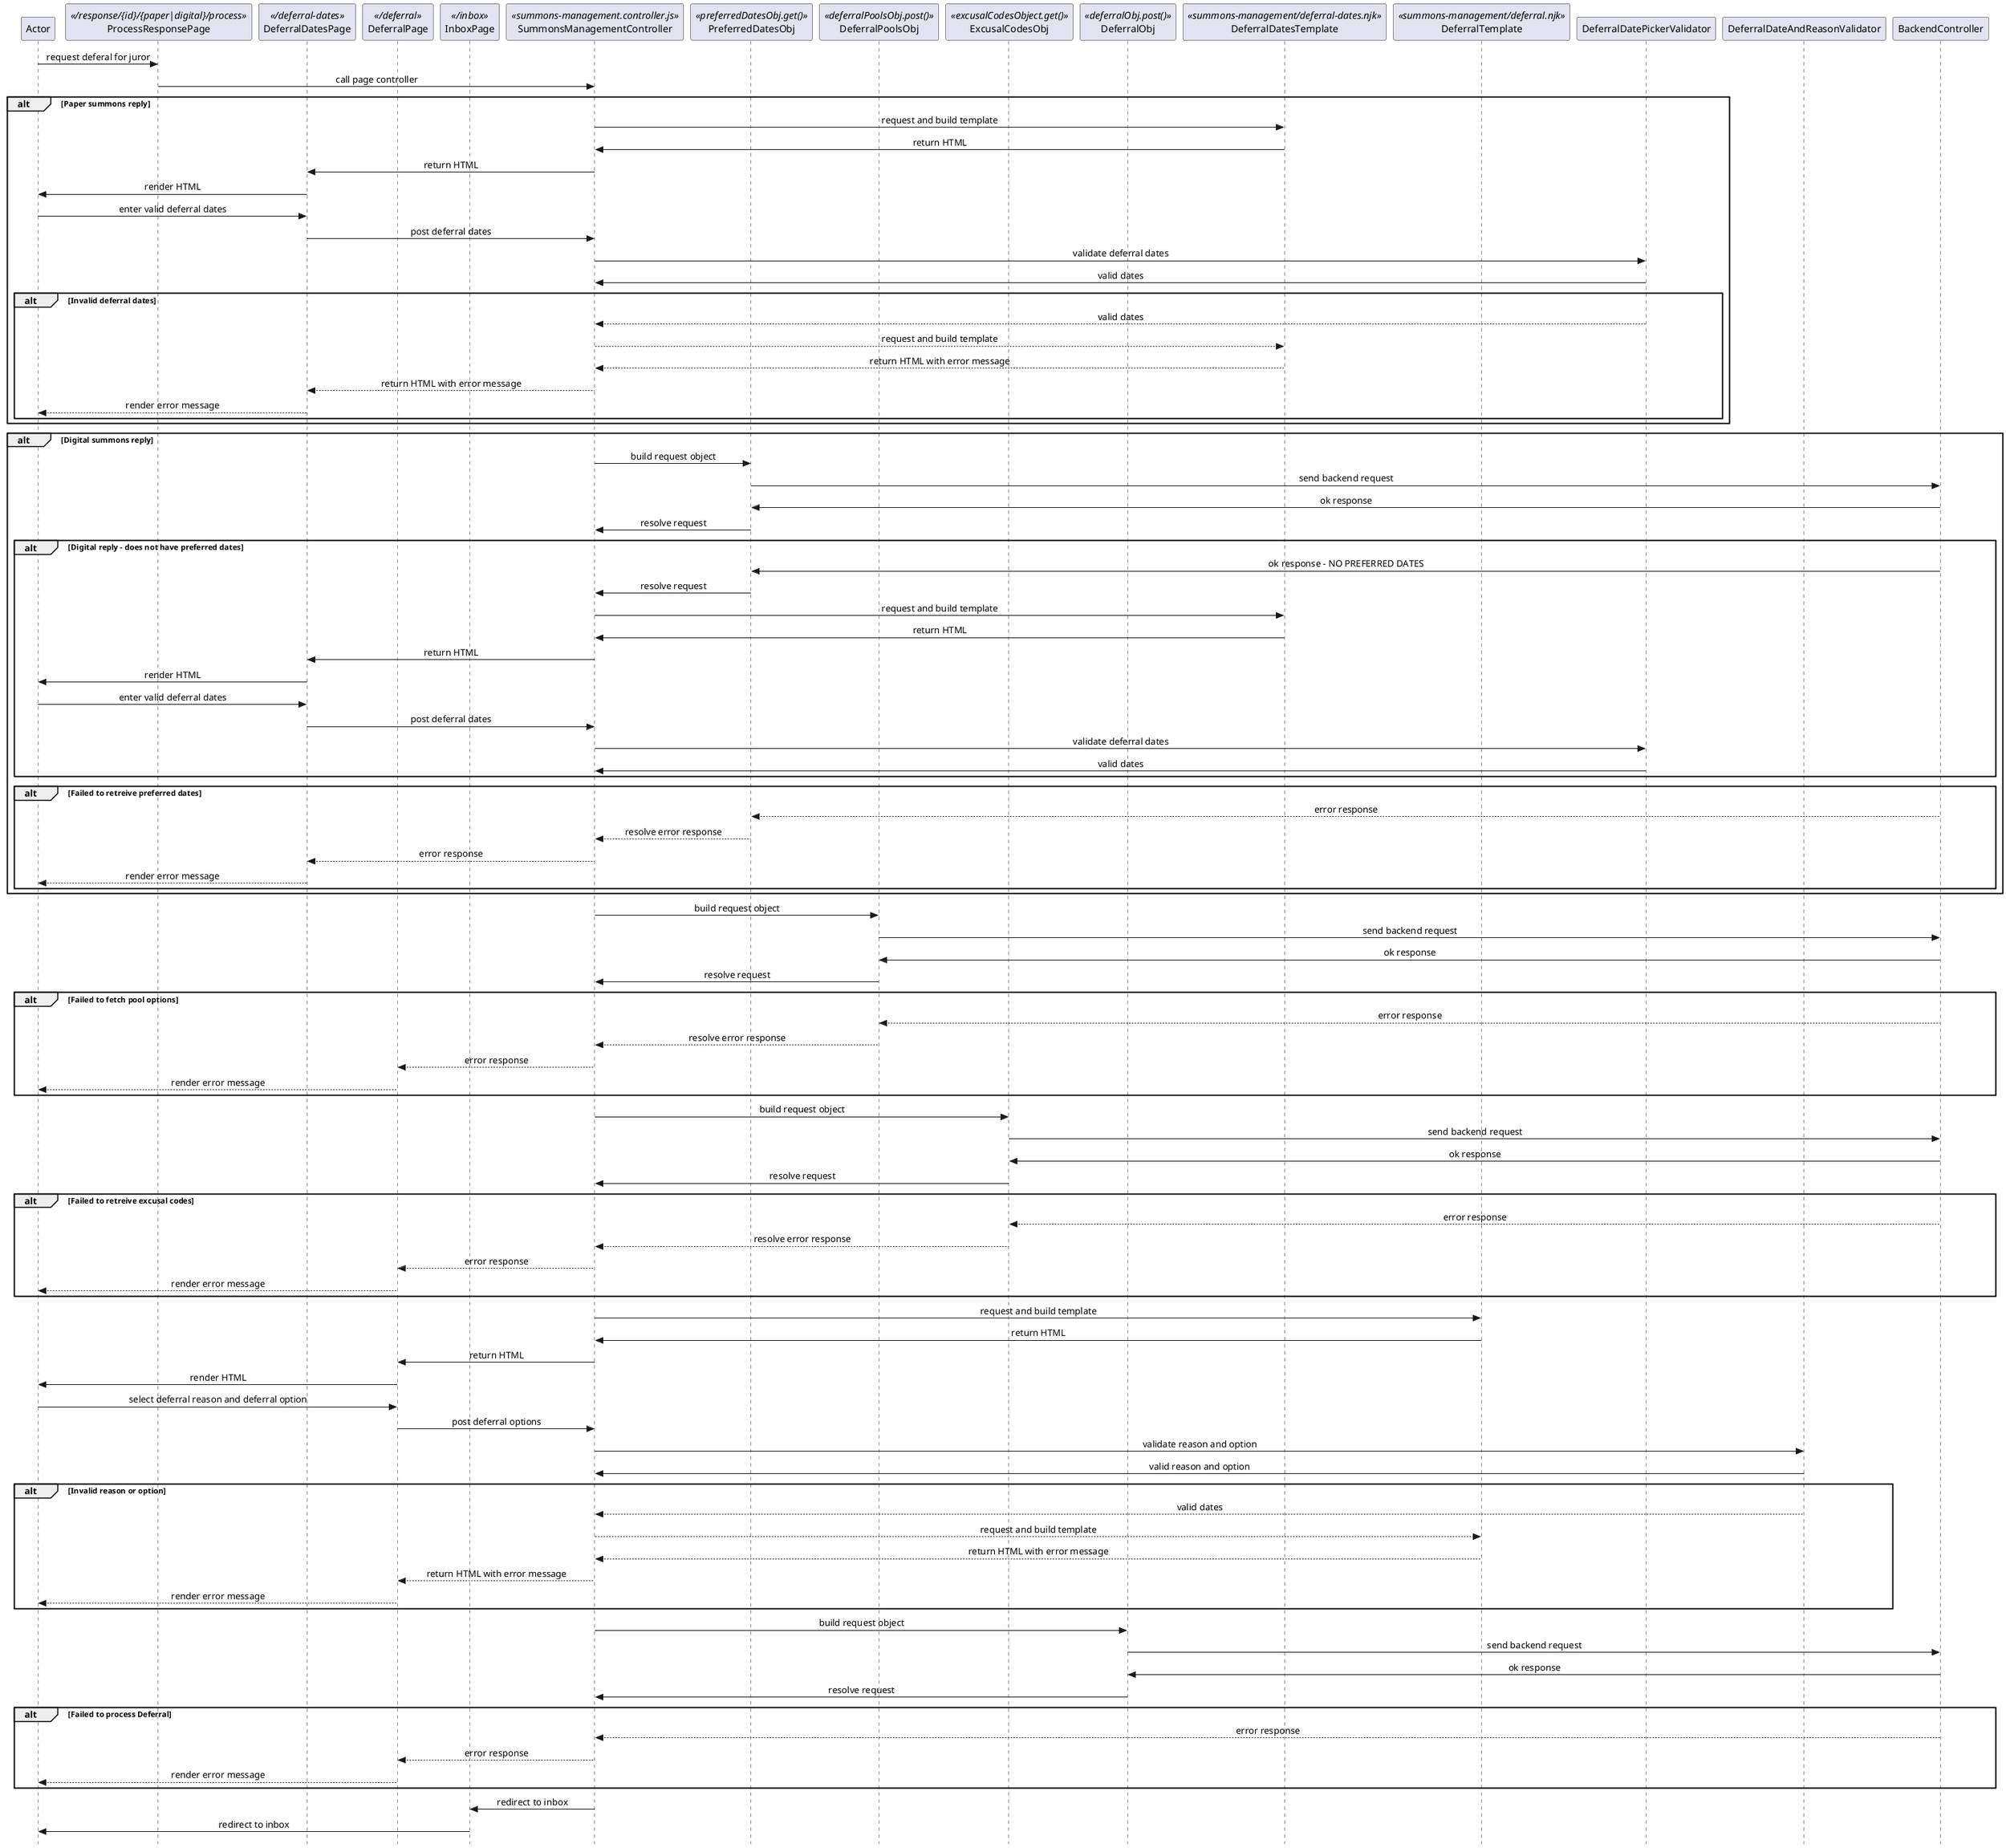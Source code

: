@startuml mark-juror-deferred

skinparam Style strictuml 
skinparam SequenceMessageAlignment center

participant Actor

''' LOCAL ROUTING
participant ProcessResponsePage <</response/{id}/{paper|digital}/process>>
participant DeferralDatesPage <</deferral-dates>>
participant DeferralPage <</deferral>>
participant InboxPage <</inbox>>

''' CONTROLLER AND REQUEST OBJECTS
participant SummonsManagementController <<summons-management.controller.js>>
participant PreferredDatesObj <<preferredDatesObj.get()>>
participant DeferralPoolsObj <<deferralPoolsObj.post()>>
participant ExcusalCodesObj <<excusalCodesObject.get()>>
participant DeferralObj <<deferralObj.post()>>


''' TEMPLATES
participant DeferralDatesTemplate <<summons-management/deferral-dates.njk>>
participant DeferralTemplate <<summons-management/deferral.njk>>

''' FILTERS AND VALIDATORS
participant DeferralDatePickerValidator
participant DeferralDateAndReasonValidator

''' BACKEND CONTROLLER
participant BackendController

''' JOURNEY FLOW
Actor -> ProcessResponsePage : request deferal for juror

ProcessResponsePage -> SummonsManagementController : call page controller

alt Paper summons reply
    SummonsManagementController -> DeferralDatesTemplate : request and build template
    SummonsManagementController <- DeferralDatesTemplate : return HTML
    DeferralDatesPage <- SummonsManagementController : return HTML
    Actor <- DeferralDatesPage : render HTML

    Actor -> DeferralDatesPage : enter valid deferral dates

    DeferralDatesPage -> SummonsManagementController : post deferral dates
    SummonsManagementController -> DeferralDatePickerValidator : validate deferral dates
    SummonsManagementController <- DeferralDatePickerValidator : valid dates

    alt Invalid deferral dates
        SummonsManagementController <-- DeferralDatePickerValidator : valid dates
        SummonsManagementController --> DeferralDatesTemplate : request and build template
        SummonsManagementController <-- DeferralDatesTemplate : return HTML with error message
        DeferralDatesPage <-- SummonsManagementController : return HTML with error message
        Actor <-- DeferralDatesPage : render error message
    end
end

alt Digital summons reply
    SummonsManagementController -> PreferredDatesObj : build request object
    PreferredDatesObj -> BackendController : send backend request
    PreferredDatesObj <- BackendController : ok response
    SummonsManagementController <- PreferredDatesObj : resolve request

    alt Digital reply - does not have preferred dates
        PreferredDatesObj <- BackendController : ok response - NO PREFERRED DATES
        SummonsManagementController <- PreferredDatesObj : resolve request

        SummonsManagementController -> DeferralDatesTemplate : request and build template
        SummonsManagementController <- DeferralDatesTemplate : return HTML
        DeferralDatesPage <- SummonsManagementController : return HTML
        Actor <- DeferralDatesPage : render HTML

        Actor -> DeferralDatesPage : enter valid deferral dates

        DeferralDatesPage -> SummonsManagementController : post deferral dates
        SummonsManagementController -> DeferralDatePickerValidator : validate deferral dates
        SummonsManagementController <- DeferralDatePickerValidator : valid dates
    end

    alt Failed to retreive preferred dates
        PreferredDatesObj <-- BackendController : error response
        SummonsManagementController <-- PreferredDatesObj : resolve error response
        DeferralDatesPage <-- SummonsManagementController : error response
        Actor <-- DeferralDatesPage : render error message  
    end
end

SummonsManagementController -> DeferralPoolsObj : build request object
DeferralPoolsObj -> BackendController : send backend request
DeferralPoolsObj <- BackendController : ok response
SummonsManagementController <- DeferralPoolsObj : resolve request

alt Failed to fetch pool options
    DeferralPoolsObj <-- BackendController : error response
    SummonsManagementController <-- DeferralPoolsObj : resolve error response
    DeferralPage <-- SummonsManagementController : error response
    Actor <-- DeferralPage : render error message
end

SummonsManagementController -> ExcusalCodesObj : build request object
ExcusalCodesObj -> BackendController : send backend request
ExcusalCodesObj <- BackendController : ok response
SummonsManagementController <- ExcusalCodesObj : resolve request

alt Failed to retreive excusal codes
    ExcusalCodesObj <-- BackendController : error response
    SummonsManagementController <-- ExcusalCodesObj : resolve error response
    DeferralPage <-- SummonsManagementController : error response
    Actor <-- DeferralPage : render error message
end

SummonsManagementController -> DeferralTemplate : request and build template
SummonsManagementController <- DeferralTemplate : return HTML
DeferralPage <- SummonsManagementController : return HTML
Actor <- DeferralPage : render HTML

Actor -> DeferralPage : select deferral reason and deferral option

DeferralPage -> SummonsManagementController : post deferral options
SummonsManagementController -> DeferralDateAndReasonValidator : validate reason and option
SummonsManagementController <- DeferralDateAndReasonValidator : valid reason and option

alt Invalid reason or option
    SummonsManagementController <-- DeferralDateAndReasonValidator : valid dates
    SummonsManagementController --> DeferralTemplate : request and build template
    SummonsManagementController <-- DeferralTemplate : return HTML with error message
    DeferralPage <-- SummonsManagementController : return HTML with error message
    Actor <-- DeferralPage : render error message
end

SummonsManagementController -> DeferralObj : build request object
DeferralObj -> BackendController : send backend request
DeferralObj <- BackendController : ok response
SummonsManagementController <- DeferralObj : resolve request

alt Failed to process Deferral
    SummonsManagementController <-- BackendController : error response
    DeferralPage <-- SummonsManagementController : error response
    Actor <-- DeferralPage : render error message
end

InboxPage <- SummonsManagementController : redirect to inbox
Actor <- InboxPage : redirect to inbox




@enduml
